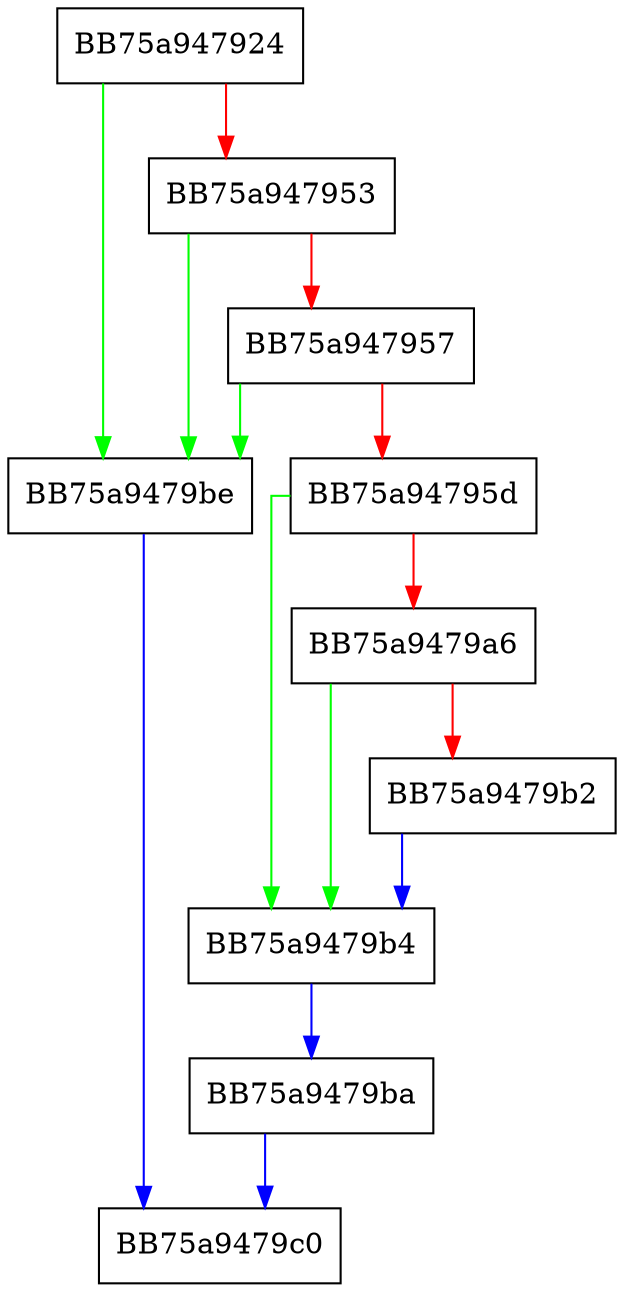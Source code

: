 digraph update_cfi_models_path {
  node [shape="box"];
  graph [splines=ortho];
  BB75a947924 -> BB75a9479be [color="green"];
  BB75a947924 -> BB75a947953 [color="red"];
  BB75a947953 -> BB75a9479be [color="green"];
  BB75a947953 -> BB75a947957 [color="red"];
  BB75a947957 -> BB75a9479be [color="green"];
  BB75a947957 -> BB75a94795d [color="red"];
  BB75a94795d -> BB75a9479b4 [color="green"];
  BB75a94795d -> BB75a9479a6 [color="red"];
  BB75a9479a6 -> BB75a9479b4 [color="green"];
  BB75a9479a6 -> BB75a9479b2 [color="red"];
  BB75a9479b2 -> BB75a9479b4 [color="blue"];
  BB75a9479b4 -> BB75a9479ba [color="blue"];
  BB75a9479ba -> BB75a9479c0 [color="blue"];
  BB75a9479be -> BB75a9479c0 [color="blue"];
}